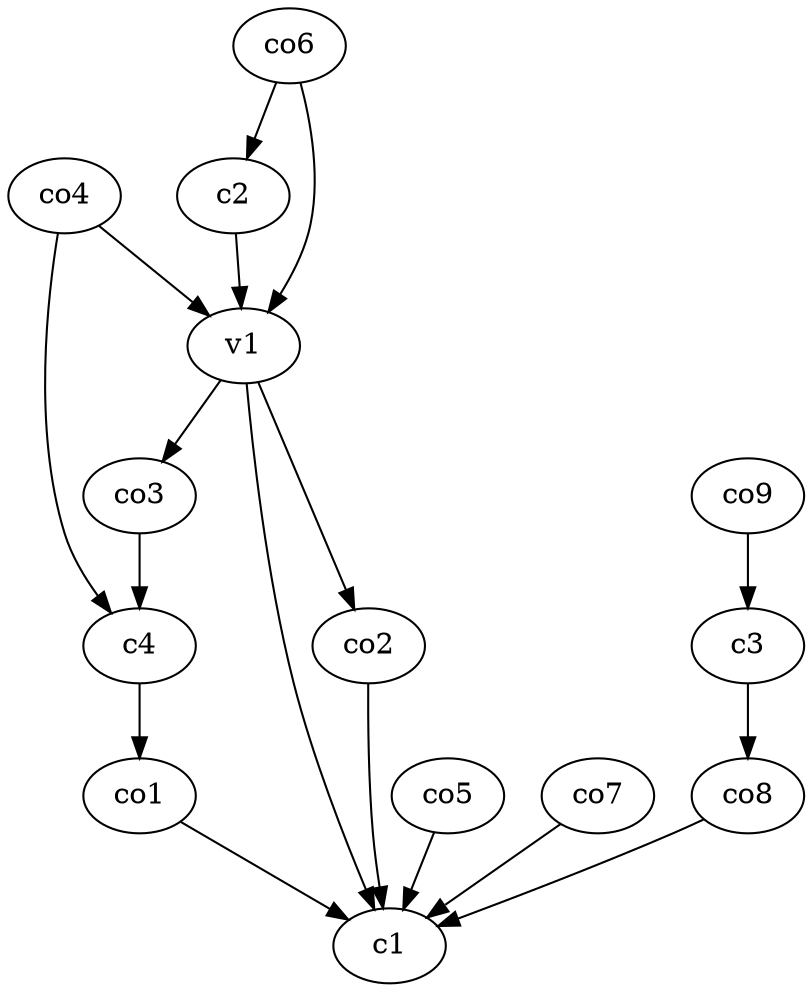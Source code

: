 strict digraph  {
c1;
c2;
c3;
c4;
v1;
co1;
co2;
co3;
co4;
co5;
co6;
co7;
co8;
co9;
c2 -> v1  [weight=1];
c3 -> co8  [weight=1];
c4 -> co1  [weight=1];
v1 -> c1  [weight=1];
v1 -> co2  [weight=1];
v1 -> co3  [weight=1];
co1 -> c1  [weight=1];
co2 -> c1  [weight=1];
co3 -> c4  [weight=1];
co4 -> c4  [weight=1];
co4 -> v1  [weight=1];
co5 -> c1  [weight=1];
co6 -> c2  [weight=1];
co6 -> v1  [weight=1];
co7 -> c1  [weight=1];
co8 -> c1  [weight=1];
co9 -> c3  [weight=1];
}
